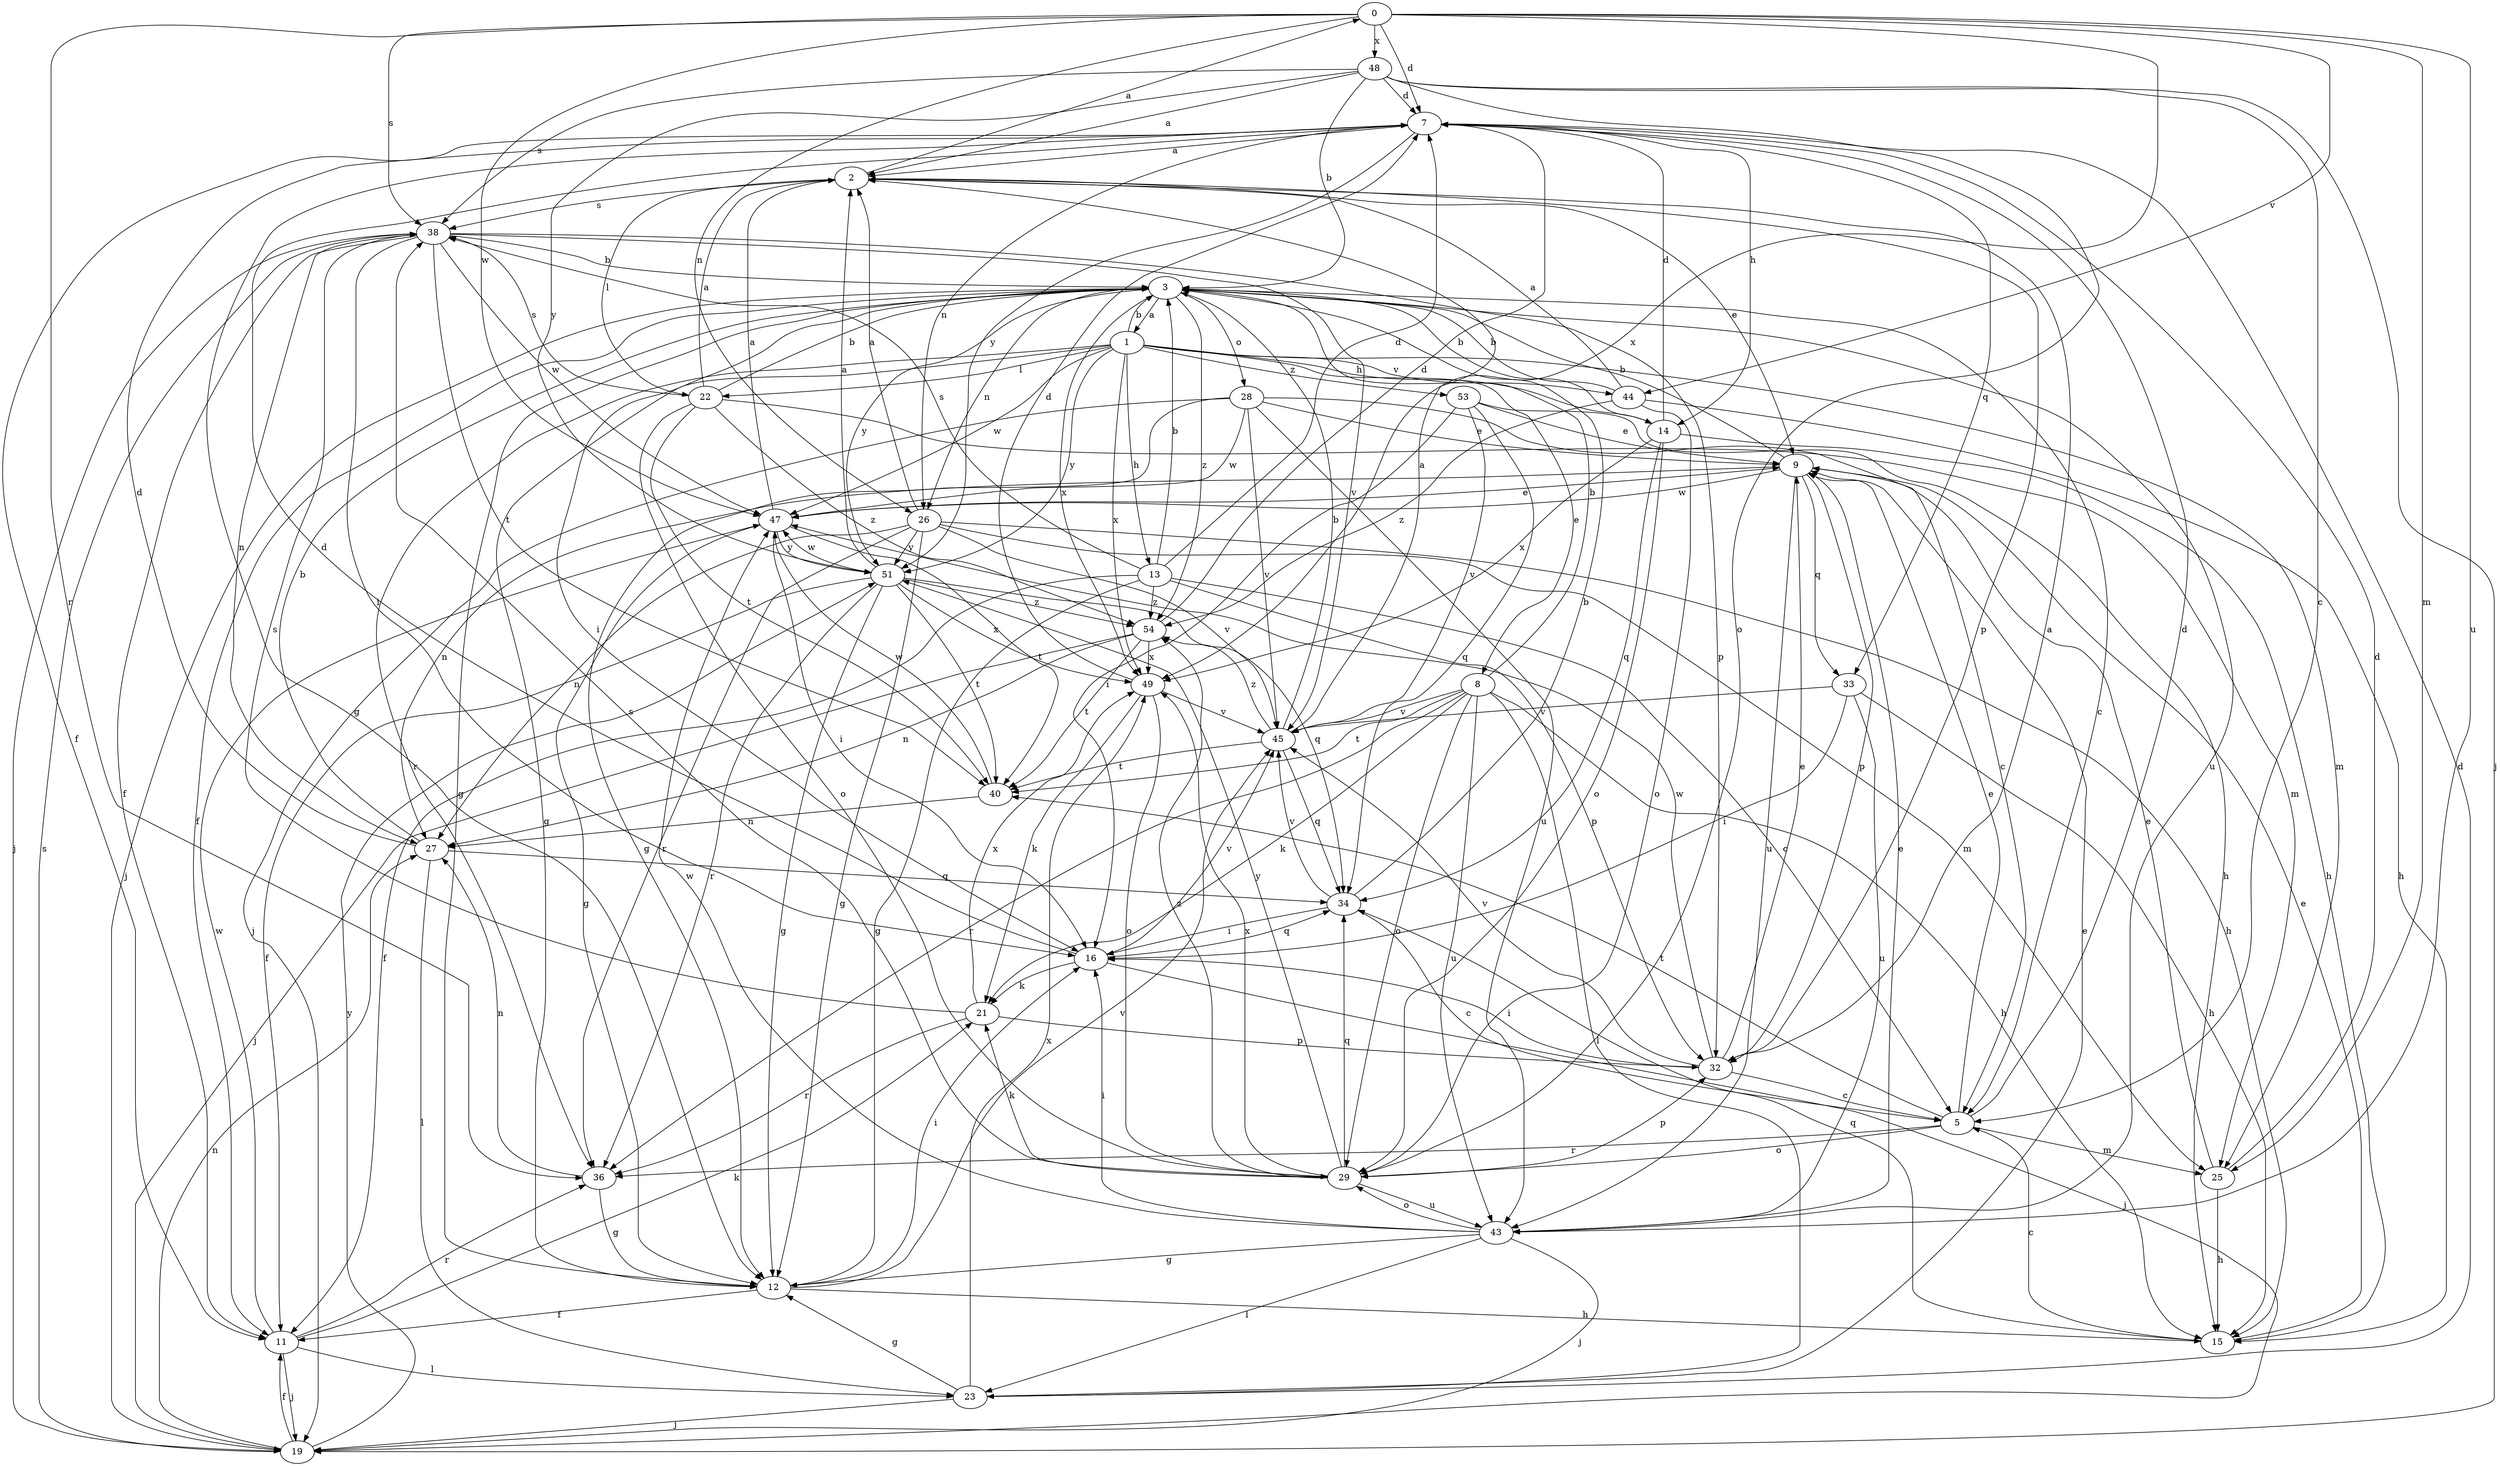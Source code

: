strict digraph  {
0;
1;
2;
3;
5;
7;
8;
9;
11;
12;
13;
14;
15;
16;
19;
21;
22;
23;
25;
26;
27;
28;
29;
32;
33;
34;
36;
38;
40;
43;
44;
45;
47;
48;
49;
51;
53;
54;
0 -> 7  [label=d];
0 -> 25  [label=m];
0 -> 26  [label=n];
0 -> 36  [label=r];
0 -> 38  [label=s];
0 -> 43  [label=u];
0 -> 44  [label=v];
0 -> 47  [label=w];
0 -> 48  [label=x];
0 -> 49  [label=x];
1 -> 3  [label=b];
1 -> 8  [label=e];
1 -> 12  [label=g];
1 -> 13  [label=h];
1 -> 14  [label=h];
1 -> 22  [label=l];
1 -> 25  [label=m];
1 -> 36  [label=r];
1 -> 44  [label=v];
1 -> 47  [label=w];
1 -> 49  [label=x];
1 -> 51  [label=y];
1 -> 53  [label=z];
2 -> 0  [label=a];
2 -> 9  [label=e];
2 -> 22  [label=l];
2 -> 32  [label=p];
2 -> 38  [label=s];
3 -> 1  [label=a];
3 -> 5  [label=c];
3 -> 11  [label=f];
3 -> 12  [label=g];
3 -> 16  [label=i];
3 -> 19  [label=j];
3 -> 26  [label=n];
3 -> 28  [label=o];
3 -> 43  [label=u];
3 -> 49  [label=x];
3 -> 51  [label=y];
3 -> 54  [label=z];
5 -> 7  [label=d];
5 -> 9  [label=e];
5 -> 25  [label=m];
5 -> 29  [label=o];
5 -> 36  [label=r];
5 -> 40  [label=t];
7 -> 2  [label=a];
7 -> 11  [label=f];
7 -> 12  [label=g];
7 -> 14  [label=h];
7 -> 26  [label=n];
7 -> 33  [label=q];
7 -> 51  [label=y];
8 -> 3  [label=b];
8 -> 15  [label=h];
8 -> 21  [label=k];
8 -> 23  [label=l];
8 -> 29  [label=o];
8 -> 36  [label=r];
8 -> 40  [label=t];
8 -> 43  [label=u];
8 -> 45  [label=v];
9 -> 3  [label=b];
9 -> 27  [label=n];
9 -> 32  [label=p];
9 -> 33  [label=q];
9 -> 43  [label=u];
9 -> 47  [label=w];
11 -> 19  [label=j];
11 -> 21  [label=k];
11 -> 23  [label=l];
11 -> 36  [label=r];
11 -> 47  [label=w];
12 -> 11  [label=f];
12 -> 15  [label=h];
12 -> 16  [label=i];
12 -> 45  [label=v];
13 -> 3  [label=b];
13 -> 5  [label=c];
13 -> 7  [label=d];
13 -> 11  [label=f];
13 -> 12  [label=g];
13 -> 32  [label=p];
13 -> 38  [label=s];
13 -> 54  [label=z];
14 -> 3  [label=b];
14 -> 7  [label=d];
14 -> 15  [label=h];
14 -> 29  [label=o];
14 -> 34  [label=q];
14 -> 49  [label=x];
15 -> 5  [label=c];
15 -> 9  [label=e];
15 -> 34  [label=q];
16 -> 7  [label=d];
16 -> 19  [label=j];
16 -> 21  [label=k];
16 -> 34  [label=q];
16 -> 45  [label=v];
19 -> 11  [label=f];
19 -> 27  [label=n];
19 -> 38  [label=s];
19 -> 51  [label=y];
21 -> 32  [label=p];
21 -> 36  [label=r];
21 -> 38  [label=s];
21 -> 49  [label=x];
22 -> 2  [label=a];
22 -> 3  [label=b];
22 -> 25  [label=m];
22 -> 29  [label=o];
22 -> 38  [label=s];
22 -> 40  [label=t];
22 -> 54  [label=z];
23 -> 7  [label=d];
23 -> 9  [label=e];
23 -> 12  [label=g];
23 -> 19  [label=j];
23 -> 49  [label=x];
25 -> 7  [label=d];
25 -> 9  [label=e];
25 -> 15  [label=h];
26 -> 2  [label=a];
26 -> 12  [label=g];
26 -> 15  [label=h];
26 -> 25  [label=m];
26 -> 27  [label=n];
26 -> 36  [label=r];
26 -> 45  [label=v];
26 -> 51  [label=y];
27 -> 3  [label=b];
27 -> 7  [label=d];
27 -> 23  [label=l];
27 -> 34  [label=q];
28 -> 5  [label=c];
28 -> 9  [label=e];
28 -> 12  [label=g];
28 -> 19  [label=j];
28 -> 43  [label=u];
28 -> 45  [label=v];
28 -> 47  [label=w];
29 -> 21  [label=k];
29 -> 32  [label=p];
29 -> 34  [label=q];
29 -> 38  [label=s];
29 -> 43  [label=u];
29 -> 49  [label=x];
29 -> 51  [label=y];
29 -> 54  [label=z];
32 -> 2  [label=a];
32 -> 5  [label=c];
32 -> 9  [label=e];
32 -> 16  [label=i];
32 -> 45  [label=v];
32 -> 47  [label=w];
33 -> 15  [label=h];
33 -> 16  [label=i];
33 -> 43  [label=u];
33 -> 45  [label=v];
34 -> 3  [label=b];
34 -> 5  [label=c];
34 -> 16  [label=i];
34 -> 45  [label=v];
36 -> 12  [label=g];
36 -> 27  [label=n];
38 -> 3  [label=b];
38 -> 11  [label=f];
38 -> 16  [label=i];
38 -> 19  [label=j];
38 -> 27  [label=n];
38 -> 32  [label=p];
38 -> 40  [label=t];
38 -> 45  [label=v];
38 -> 47  [label=w];
40 -> 27  [label=n];
40 -> 47  [label=w];
43 -> 9  [label=e];
43 -> 12  [label=g];
43 -> 16  [label=i];
43 -> 19  [label=j];
43 -> 23  [label=l];
43 -> 29  [label=o];
43 -> 47  [label=w];
44 -> 2  [label=a];
44 -> 3  [label=b];
44 -> 15  [label=h];
44 -> 29  [label=o];
44 -> 54  [label=z];
45 -> 2  [label=a];
45 -> 3  [label=b];
45 -> 34  [label=q];
45 -> 40  [label=t];
45 -> 54  [label=z];
47 -> 2  [label=a];
47 -> 9  [label=e];
47 -> 12  [label=g];
47 -> 16  [label=i];
47 -> 40  [label=t];
47 -> 51  [label=y];
48 -> 2  [label=a];
48 -> 3  [label=b];
48 -> 5  [label=c];
48 -> 7  [label=d];
48 -> 19  [label=j];
48 -> 29  [label=o];
48 -> 38  [label=s];
48 -> 51  [label=y];
49 -> 7  [label=d];
49 -> 21  [label=k];
49 -> 29  [label=o];
49 -> 45  [label=v];
51 -> 2  [label=a];
51 -> 11  [label=f];
51 -> 12  [label=g];
51 -> 34  [label=q];
51 -> 36  [label=r];
51 -> 40  [label=t];
51 -> 47  [label=w];
51 -> 49  [label=x];
51 -> 54  [label=z];
53 -> 9  [label=e];
53 -> 15  [label=h];
53 -> 16  [label=i];
53 -> 34  [label=q];
53 -> 45  [label=v];
54 -> 7  [label=d];
54 -> 19  [label=j];
54 -> 27  [label=n];
54 -> 40  [label=t];
54 -> 49  [label=x];
}
